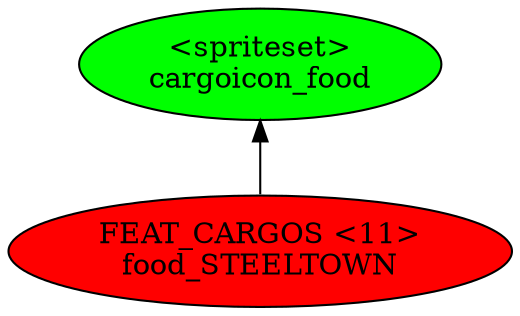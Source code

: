 digraph {
rankdir="BT"
cargoicon_food [fillcolor=green style="filled" label="<spriteset>\ncargoicon_food"]
food_STEELTOWN [fillcolor=red style="filled" label="FEAT_CARGOS <11>\nfood_STEELTOWN"]
food_STEELTOWN->cargoicon_food
}
